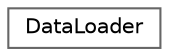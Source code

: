 digraph "Graphe hiérarchique des classes"
{
 // LATEX_PDF_SIZE
  bgcolor="transparent";
  edge [fontname=Helvetica,fontsize=10,labelfontname=Helvetica,labelfontsize=10];
  node [fontname=Helvetica,fontsize=10,shape=box,height=0.2,width=0.4];
  rankdir="LR";
  Node0 [id="Node000000",label="DataLoader",height=0.2,width=0.4,color="grey40", fillcolor="white", style="filled",URL="$classDataLoader.html",tooltip="DataLoader capable de charger des données depuis :"];
}
